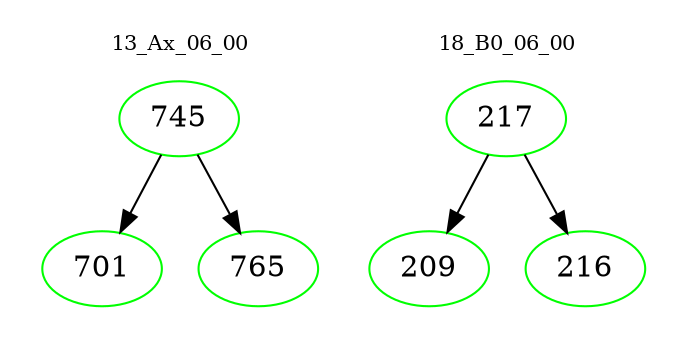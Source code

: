 digraph{
subgraph cluster_0 {
color = white
label = "13_Ax_06_00";
fontsize=10;
T0_745 [label="745", color="green"]
T0_745 -> T0_701 [color="black"]
T0_701 [label="701", color="green"]
T0_745 -> T0_765 [color="black"]
T0_765 [label="765", color="green"]
}
subgraph cluster_1 {
color = white
label = "18_B0_06_00";
fontsize=10;
T1_217 [label="217", color="green"]
T1_217 -> T1_209 [color="black"]
T1_209 [label="209", color="green"]
T1_217 -> T1_216 [color="black"]
T1_216 [label="216", color="green"]
}
}
